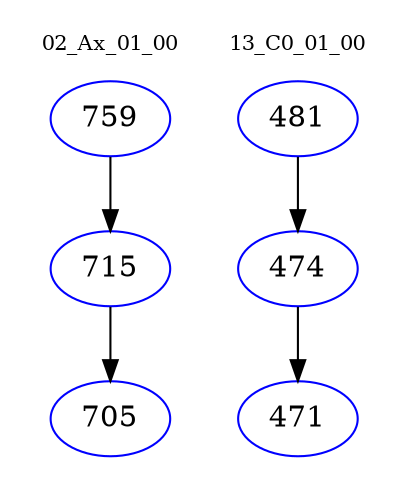 digraph{
subgraph cluster_0 {
color = white
label = "02_Ax_01_00";
fontsize=10;
T0_759 [label="759", color="blue"]
T0_759 -> T0_715 [color="black"]
T0_715 [label="715", color="blue"]
T0_715 -> T0_705 [color="black"]
T0_705 [label="705", color="blue"]
}
subgraph cluster_1 {
color = white
label = "13_C0_01_00";
fontsize=10;
T1_481 [label="481", color="blue"]
T1_481 -> T1_474 [color="black"]
T1_474 [label="474", color="blue"]
T1_474 -> T1_471 [color="black"]
T1_471 [label="471", color="blue"]
}
}
